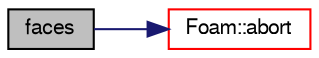 digraph "faces"
{
  bgcolor="transparent";
  edge [fontname="FreeSans",fontsize="10",labelfontname="FreeSans",labelfontsize="10"];
  node [fontname="FreeSans",fontsize="10",shape=record];
  rankdir="LR";
  Node6783 [label="faces",height=0.2,width=0.4,color="black", fillcolor="grey75", style="filled", fontcolor="black"];
  Node6783 -> Node6784 [color="midnightblue",fontsize="10",style="solid",fontname="FreeSans"];
  Node6784 [label="Foam::abort",height=0.2,width=0.4,color="red",URL="$a21124.html#a447107a607d03e417307c203fa5fb44b"];
}
